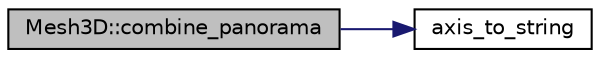 digraph "Mesh3D::combine_panorama"
{
 // LATEX_PDF_SIZE
  edge [fontname="Helvetica",fontsize="10",labelfontname="Helvetica",labelfontsize="10"];
  node [fontname="Helvetica",fontsize="10",shape=record];
  rankdir="LR";
  Node1 [label="Mesh3D::combine_panorama",height=0.2,width=0.4,color="black", fillcolor="grey75", style="filled", fontcolor="black",tooltip="Combine PANORAMA feature maps SDM, NDM and GNDM in PANORAMA extended representation."];
  Node1 -> Node2 [color="midnightblue",fontsize="10",style="solid",fontname="Helvetica"];
  Node2 [label="axis_to_string",height=0.2,width=0.4,color="black", fillcolor="white", style="filled",URL="$aux_8h.html#afc31f23e1de37e57949b88b2da006122",tooltip="Convert enum Axis to std::string c++ type."];
}

